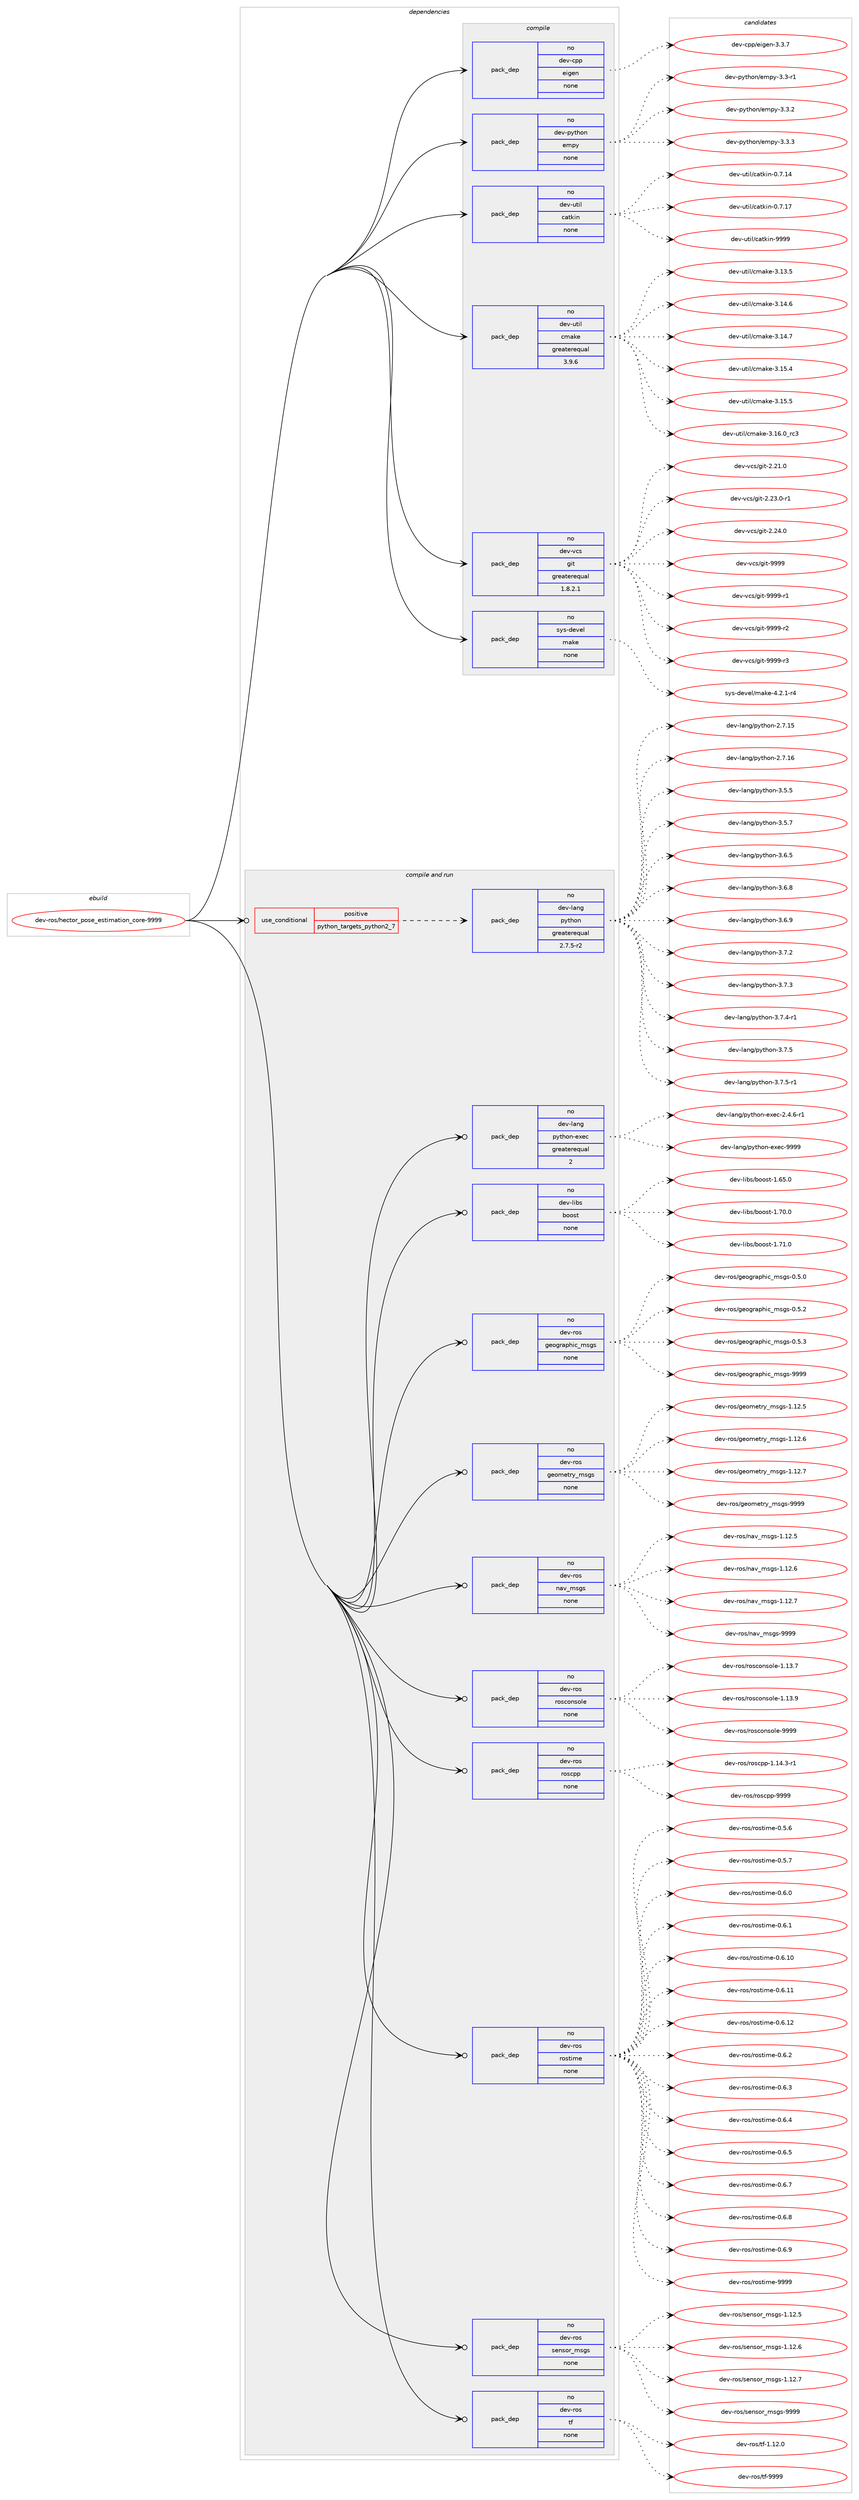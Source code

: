digraph prolog {

# *************
# Graph options
# *************

newrank=true;
concentrate=true;
compound=true;
graph [rankdir=LR,fontname=Helvetica,fontsize=10,ranksep=1.5];#, ranksep=2.5, nodesep=0.2];
edge  [arrowhead=vee];
node  [fontname=Helvetica,fontsize=10];

# **********
# The ebuild
# **********

subgraph cluster_leftcol {
color=gray;
rank=same;
label=<<i>ebuild</i>>;
id [label="dev-ros/hector_pose_estimation_core-9999", color=red, width=4, href="../dev-ros/hector_pose_estimation_core-9999.svg"];
}

# ****************
# The dependencies
# ****************

subgraph cluster_midcol {
color=gray;
label=<<i>dependencies</i>>;
subgraph cluster_compile {
fillcolor="#eeeeee";
style=filled;
label=<<i>compile</i>>;
subgraph pack488510 {
dependency653914 [label=<<TABLE BORDER="0" CELLBORDER="1" CELLSPACING="0" CELLPADDING="4" WIDTH="220"><TR><TD ROWSPAN="6" CELLPADDING="30">pack_dep</TD></TR><TR><TD WIDTH="110">no</TD></TR><TR><TD>dev-cpp</TD></TR><TR><TD>eigen</TD></TR><TR><TD>none</TD></TR><TR><TD></TD></TR></TABLE>>, shape=none, color=blue];
}
id:e -> dependency653914:w [weight=20,style="solid",arrowhead="vee"];
subgraph pack488511 {
dependency653915 [label=<<TABLE BORDER="0" CELLBORDER="1" CELLSPACING="0" CELLPADDING="4" WIDTH="220"><TR><TD ROWSPAN="6" CELLPADDING="30">pack_dep</TD></TR><TR><TD WIDTH="110">no</TD></TR><TR><TD>dev-python</TD></TR><TR><TD>empy</TD></TR><TR><TD>none</TD></TR><TR><TD></TD></TR></TABLE>>, shape=none, color=blue];
}
id:e -> dependency653915:w [weight=20,style="solid",arrowhead="vee"];
subgraph pack488512 {
dependency653916 [label=<<TABLE BORDER="0" CELLBORDER="1" CELLSPACING="0" CELLPADDING="4" WIDTH="220"><TR><TD ROWSPAN="6" CELLPADDING="30">pack_dep</TD></TR><TR><TD WIDTH="110">no</TD></TR><TR><TD>dev-util</TD></TR><TR><TD>catkin</TD></TR><TR><TD>none</TD></TR><TR><TD></TD></TR></TABLE>>, shape=none, color=blue];
}
id:e -> dependency653916:w [weight=20,style="solid",arrowhead="vee"];
subgraph pack488513 {
dependency653917 [label=<<TABLE BORDER="0" CELLBORDER="1" CELLSPACING="0" CELLPADDING="4" WIDTH="220"><TR><TD ROWSPAN="6" CELLPADDING="30">pack_dep</TD></TR><TR><TD WIDTH="110">no</TD></TR><TR><TD>dev-util</TD></TR><TR><TD>cmake</TD></TR><TR><TD>greaterequal</TD></TR><TR><TD>3.9.6</TD></TR></TABLE>>, shape=none, color=blue];
}
id:e -> dependency653917:w [weight=20,style="solid",arrowhead="vee"];
subgraph pack488514 {
dependency653918 [label=<<TABLE BORDER="0" CELLBORDER="1" CELLSPACING="0" CELLPADDING="4" WIDTH="220"><TR><TD ROWSPAN="6" CELLPADDING="30">pack_dep</TD></TR><TR><TD WIDTH="110">no</TD></TR><TR><TD>dev-vcs</TD></TR><TR><TD>git</TD></TR><TR><TD>greaterequal</TD></TR><TR><TD>1.8.2.1</TD></TR></TABLE>>, shape=none, color=blue];
}
id:e -> dependency653918:w [weight=20,style="solid",arrowhead="vee"];
subgraph pack488515 {
dependency653919 [label=<<TABLE BORDER="0" CELLBORDER="1" CELLSPACING="0" CELLPADDING="4" WIDTH="220"><TR><TD ROWSPAN="6" CELLPADDING="30">pack_dep</TD></TR><TR><TD WIDTH="110">no</TD></TR><TR><TD>sys-devel</TD></TR><TR><TD>make</TD></TR><TR><TD>none</TD></TR><TR><TD></TD></TR></TABLE>>, shape=none, color=blue];
}
id:e -> dependency653919:w [weight=20,style="solid",arrowhead="vee"];
}
subgraph cluster_compileandrun {
fillcolor="#eeeeee";
style=filled;
label=<<i>compile and run</i>>;
subgraph cond153498 {
dependency653920 [label=<<TABLE BORDER="0" CELLBORDER="1" CELLSPACING="0" CELLPADDING="4"><TR><TD ROWSPAN="3" CELLPADDING="10">use_conditional</TD></TR><TR><TD>positive</TD></TR><TR><TD>python_targets_python2_7</TD></TR></TABLE>>, shape=none, color=red];
subgraph pack488516 {
dependency653921 [label=<<TABLE BORDER="0" CELLBORDER="1" CELLSPACING="0" CELLPADDING="4" WIDTH="220"><TR><TD ROWSPAN="6" CELLPADDING="30">pack_dep</TD></TR><TR><TD WIDTH="110">no</TD></TR><TR><TD>dev-lang</TD></TR><TR><TD>python</TD></TR><TR><TD>greaterequal</TD></TR><TR><TD>2.7.5-r2</TD></TR></TABLE>>, shape=none, color=blue];
}
dependency653920:e -> dependency653921:w [weight=20,style="dashed",arrowhead="vee"];
}
id:e -> dependency653920:w [weight=20,style="solid",arrowhead="odotvee"];
subgraph pack488517 {
dependency653922 [label=<<TABLE BORDER="0" CELLBORDER="1" CELLSPACING="0" CELLPADDING="4" WIDTH="220"><TR><TD ROWSPAN="6" CELLPADDING="30">pack_dep</TD></TR><TR><TD WIDTH="110">no</TD></TR><TR><TD>dev-lang</TD></TR><TR><TD>python-exec</TD></TR><TR><TD>greaterequal</TD></TR><TR><TD>2</TD></TR></TABLE>>, shape=none, color=blue];
}
id:e -> dependency653922:w [weight=20,style="solid",arrowhead="odotvee"];
subgraph pack488518 {
dependency653923 [label=<<TABLE BORDER="0" CELLBORDER="1" CELLSPACING="0" CELLPADDING="4" WIDTH="220"><TR><TD ROWSPAN="6" CELLPADDING="30">pack_dep</TD></TR><TR><TD WIDTH="110">no</TD></TR><TR><TD>dev-libs</TD></TR><TR><TD>boost</TD></TR><TR><TD>none</TD></TR><TR><TD></TD></TR></TABLE>>, shape=none, color=blue];
}
id:e -> dependency653923:w [weight=20,style="solid",arrowhead="odotvee"];
subgraph pack488519 {
dependency653924 [label=<<TABLE BORDER="0" CELLBORDER="1" CELLSPACING="0" CELLPADDING="4" WIDTH="220"><TR><TD ROWSPAN="6" CELLPADDING="30">pack_dep</TD></TR><TR><TD WIDTH="110">no</TD></TR><TR><TD>dev-ros</TD></TR><TR><TD>geographic_msgs</TD></TR><TR><TD>none</TD></TR><TR><TD></TD></TR></TABLE>>, shape=none, color=blue];
}
id:e -> dependency653924:w [weight=20,style="solid",arrowhead="odotvee"];
subgraph pack488520 {
dependency653925 [label=<<TABLE BORDER="0" CELLBORDER="1" CELLSPACING="0" CELLPADDING="4" WIDTH="220"><TR><TD ROWSPAN="6" CELLPADDING="30">pack_dep</TD></TR><TR><TD WIDTH="110">no</TD></TR><TR><TD>dev-ros</TD></TR><TR><TD>geometry_msgs</TD></TR><TR><TD>none</TD></TR><TR><TD></TD></TR></TABLE>>, shape=none, color=blue];
}
id:e -> dependency653925:w [weight=20,style="solid",arrowhead="odotvee"];
subgraph pack488521 {
dependency653926 [label=<<TABLE BORDER="0" CELLBORDER="1" CELLSPACING="0" CELLPADDING="4" WIDTH="220"><TR><TD ROWSPAN="6" CELLPADDING="30">pack_dep</TD></TR><TR><TD WIDTH="110">no</TD></TR><TR><TD>dev-ros</TD></TR><TR><TD>nav_msgs</TD></TR><TR><TD>none</TD></TR><TR><TD></TD></TR></TABLE>>, shape=none, color=blue];
}
id:e -> dependency653926:w [weight=20,style="solid",arrowhead="odotvee"];
subgraph pack488522 {
dependency653927 [label=<<TABLE BORDER="0" CELLBORDER="1" CELLSPACING="0" CELLPADDING="4" WIDTH="220"><TR><TD ROWSPAN="6" CELLPADDING="30">pack_dep</TD></TR><TR><TD WIDTH="110">no</TD></TR><TR><TD>dev-ros</TD></TR><TR><TD>rosconsole</TD></TR><TR><TD>none</TD></TR><TR><TD></TD></TR></TABLE>>, shape=none, color=blue];
}
id:e -> dependency653927:w [weight=20,style="solid",arrowhead="odotvee"];
subgraph pack488523 {
dependency653928 [label=<<TABLE BORDER="0" CELLBORDER="1" CELLSPACING="0" CELLPADDING="4" WIDTH="220"><TR><TD ROWSPAN="6" CELLPADDING="30">pack_dep</TD></TR><TR><TD WIDTH="110">no</TD></TR><TR><TD>dev-ros</TD></TR><TR><TD>roscpp</TD></TR><TR><TD>none</TD></TR><TR><TD></TD></TR></TABLE>>, shape=none, color=blue];
}
id:e -> dependency653928:w [weight=20,style="solid",arrowhead="odotvee"];
subgraph pack488524 {
dependency653929 [label=<<TABLE BORDER="0" CELLBORDER="1" CELLSPACING="0" CELLPADDING="4" WIDTH="220"><TR><TD ROWSPAN="6" CELLPADDING="30">pack_dep</TD></TR><TR><TD WIDTH="110">no</TD></TR><TR><TD>dev-ros</TD></TR><TR><TD>rostime</TD></TR><TR><TD>none</TD></TR><TR><TD></TD></TR></TABLE>>, shape=none, color=blue];
}
id:e -> dependency653929:w [weight=20,style="solid",arrowhead="odotvee"];
subgraph pack488525 {
dependency653930 [label=<<TABLE BORDER="0" CELLBORDER="1" CELLSPACING="0" CELLPADDING="4" WIDTH="220"><TR><TD ROWSPAN="6" CELLPADDING="30">pack_dep</TD></TR><TR><TD WIDTH="110">no</TD></TR><TR><TD>dev-ros</TD></TR><TR><TD>sensor_msgs</TD></TR><TR><TD>none</TD></TR><TR><TD></TD></TR></TABLE>>, shape=none, color=blue];
}
id:e -> dependency653930:w [weight=20,style="solid",arrowhead="odotvee"];
subgraph pack488526 {
dependency653931 [label=<<TABLE BORDER="0" CELLBORDER="1" CELLSPACING="0" CELLPADDING="4" WIDTH="220"><TR><TD ROWSPAN="6" CELLPADDING="30">pack_dep</TD></TR><TR><TD WIDTH="110">no</TD></TR><TR><TD>dev-ros</TD></TR><TR><TD>tf</TD></TR><TR><TD>none</TD></TR><TR><TD></TD></TR></TABLE>>, shape=none, color=blue];
}
id:e -> dependency653931:w [weight=20,style="solid",arrowhead="odotvee"];
}
subgraph cluster_run {
fillcolor="#eeeeee";
style=filled;
label=<<i>run</i>>;
}
}

# **************
# The candidates
# **************

subgraph cluster_choices {
rank=same;
color=gray;
label=<<i>candidates</i>>;

subgraph choice488510 {
color=black;
nodesep=1;
choice100101118459911211247101105103101110455146514655 [label="dev-cpp/eigen-3.3.7", color=red, width=4,href="../dev-cpp/eigen-3.3.7.svg"];
dependency653914:e -> choice100101118459911211247101105103101110455146514655:w [style=dotted,weight="100"];
}
subgraph choice488511 {
color=black;
nodesep=1;
choice1001011184511212111610411111047101109112121455146514511449 [label="dev-python/empy-3.3-r1", color=red, width=4,href="../dev-python/empy-3.3-r1.svg"];
choice1001011184511212111610411111047101109112121455146514650 [label="dev-python/empy-3.3.2", color=red, width=4,href="../dev-python/empy-3.3.2.svg"];
choice1001011184511212111610411111047101109112121455146514651 [label="dev-python/empy-3.3.3", color=red, width=4,href="../dev-python/empy-3.3.3.svg"];
dependency653915:e -> choice1001011184511212111610411111047101109112121455146514511449:w [style=dotted,weight="100"];
dependency653915:e -> choice1001011184511212111610411111047101109112121455146514650:w [style=dotted,weight="100"];
dependency653915:e -> choice1001011184511212111610411111047101109112121455146514651:w [style=dotted,weight="100"];
}
subgraph choice488512 {
color=black;
nodesep=1;
choice1001011184511711610510847999711610710511045484655464952 [label="dev-util/catkin-0.7.14", color=red, width=4,href="../dev-util/catkin-0.7.14.svg"];
choice1001011184511711610510847999711610710511045484655464955 [label="dev-util/catkin-0.7.17", color=red, width=4,href="../dev-util/catkin-0.7.17.svg"];
choice100101118451171161051084799971161071051104557575757 [label="dev-util/catkin-9999", color=red, width=4,href="../dev-util/catkin-9999.svg"];
dependency653916:e -> choice1001011184511711610510847999711610710511045484655464952:w [style=dotted,weight="100"];
dependency653916:e -> choice1001011184511711610510847999711610710511045484655464955:w [style=dotted,weight="100"];
dependency653916:e -> choice100101118451171161051084799971161071051104557575757:w [style=dotted,weight="100"];
}
subgraph choice488513 {
color=black;
nodesep=1;
choice1001011184511711610510847991099710710145514649514653 [label="dev-util/cmake-3.13.5", color=red, width=4,href="../dev-util/cmake-3.13.5.svg"];
choice1001011184511711610510847991099710710145514649524654 [label="dev-util/cmake-3.14.6", color=red, width=4,href="../dev-util/cmake-3.14.6.svg"];
choice1001011184511711610510847991099710710145514649524655 [label="dev-util/cmake-3.14.7", color=red, width=4,href="../dev-util/cmake-3.14.7.svg"];
choice1001011184511711610510847991099710710145514649534652 [label="dev-util/cmake-3.15.4", color=red, width=4,href="../dev-util/cmake-3.15.4.svg"];
choice1001011184511711610510847991099710710145514649534653 [label="dev-util/cmake-3.15.5", color=red, width=4,href="../dev-util/cmake-3.15.5.svg"];
choice1001011184511711610510847991099710710145514649544648951149951 [label="dev-util/cmake-3.16.0_rc3", color=red, width=4,href="../dev-util/cmake-3.16.0_rc3.svg"];
dependency653917:e -> choice1001011184511711610510847991099710710145514649514653:w [style=dotted,weight="100"];
dependency653917:e -> choice1001011184511711610510847991099710710145514649524654:w [style=dotted,weight="100"];
dependency653917:e -> choice1001011184511711610510847991099710710145514649524655:w [style=dotted,weight="100"];
dependency653917:e -> choice1001011184511711610510847991099710710145514649534652:w [style=dotted,weight="100"];
dependency653917:e -> choice1001011184511711610510847991099710710145514649534653:w [style=dotted,weight="100"];
dependency653917:e -> choice1001011184511711610510847991099710710145514649544648951149951:w [style=dotted,weight="100"];
}
subgraph choice488514 {
color=black;
nodesep=1;
choice10010111845118991154710310511645504650494648 [label="dev-vcs/git-2.21.0", color=red, width=4,href="../dev-vcs/git-2.21.0.svg"];
choice100101118451189911547103105116455046505146484511449 [label="dev-vcs/git-2.23.0-r1", color=red, width=4,href="../dev-vcs/git-2.23.0-r1.svg"];
choice10010111845118991154710310511645504650524648 [label="dev-vcs/git-2.24.0", color=red, width=4,href="../dev-vcs/git-2.24.0.svg"];
choice1001011184511899115471031051164557575757 [label="dev-vcs/git-9999", color=red, width=4,href="../dev-vcs/git-9999.svg"];
choice10010111845118991154710310511645575757574511449 [label="dev-vcs/git-9999-r1", color=red, width=4,href="../dev-vcs/git-9999-r1.svg"];
choice10010111845118991154710310511645575757574511450 [label="dev-vcs/git-9999-r2", color=red, width=4,href="../dev-vcs/git-9999-r2.svg"];
choice10010111845118991154710310511645575757574511451 [label="dev-vcs/git-9999-r3", color=red, width=4,href="../dev-vcs/git-9999-r3.svg"];
dependency653918:e -> choice10010111845118991154710310511645504650494648:w [style=dotted,weight="100"];
dependency653918:e -> choice100101118451189911547103105116455046505146484511449:w [style=dotted,weight="100"];
dependency653918:e -> choice10010111845118991154710310511645504650524648:w [style=dotted,weight="100"];
dependency653918:e -> choice1001011184511899115471031051164557575757:w [style=dotted,weight="100"];
dependency653918:e -> choice10010111845118991154710310511645575757574511449:w [style=dotted,weight="100"];
dependency653918:e -> choice10010111845118991154710310511645575757574511450:w [style=dotted,weight="100"];
dependency653918:e -> choice10010111845118991154710310511645575757574511451:w [style=dotted,weight="100"];
}
subgraph choice488515 {
color=black;
nodesep=1;
choice1151211154510010111810110847109971071014552465046494511452 [label="sys-devel/make-4.2.1-r4", color=red, width=4,href="../sys-devel/make-4.2.1-r4.svg"];
dependency653919:e -> choice1151211154510010111810110847109971071014552465046494511452:w [style=dotted,weight="100"];
}
subgraph choice488516 {
color=black;
nodesep=1;
choice10010111845108971101034711212111610411111045504655464953 [label="dev-lang/python-2.7.15", color=red, width=4,href="../dev-lang/python-2.7.15.svg"];
choice10010111845108971101034711212111610411111045504655464954 [label="dev-lang/python-2.7.16", color=red, width=4,href="../dev-lang/python-2.7.16.svg"];
choice100101118451089711010347112121116104111110455146534653 [label="dev-lang/python-3.5.5", color=red, width=4,href="../dev-lang/python-3.5.5.svg"];
choice100101118451089711010347112121116104111110455146534655 [label="dev-lang/python-3.5.7", color=red, width=4,href="../dev-lang/python-3.5.7.svg"];
choice100101118451089711010347112121116104111110455146544653 [label="dev-lang/python-3.6.5", color=red, width=4,href="../dev-lang/python-3.6.5.svg"];
choice100101118451089711010347112121116104111110455146544656 [label="dev-lang/python-3.6.8", color=red, width=4,href="../dev-lang/python-3.6.8.svg"];
choice100101118451089711010347112121116104111110455146544657 [label="dev-lang/python-3.6.9", color=red, width=4,href="../dev-lang/python-3.6.9.svg"];
choice100101118451089711010347112121116104111110455146554650 [label="dev-lang/python-3.7.2", color=red, width=4,href="../dev-lang/python-3.7.2.svg"];
choice100101118451089711010347112121116104111110455146554651 [label="dev-lang/python-3.7.3", color=red, width=4,href="../dev-lang/python-3.7.3.svg"];
choice1001011184510897110103471121211161041111104551465546524511449 [label="dev-lang/python-3.7.4-r1", color=red, width=4,href="../dev-lang/python-3.7.4-r1.svg"];
choice100101118451089711010347112121116104111110455146554653 [label="dev-lang/python-3.7.5", color=red, width=4,href="../dev-lang/python-3.7.5.svg"];
choice1001011184510897110103471121211161041111104551465546534511449 [label="dev-lang/python-3.7.5-r1", color=red, width=4,href="../dev-lang/python-3.7.5-r1.svg"];
dependency653921:e -> choice10010111845108971101034711212111610411111045504655464953:w [style=dotted,weight="100"];
dependency653921:e -> choice10010111845108971101034711212111610411111045504655464954:w [style=dotted,weight="100"];
dependency653921:e -> choice100101118451089711010347112121116104111110455146534653:w [style=dotted,weight="100"];
dependency653921:e -> choice100101118451089711010347112121116104111110455146534655:w [style=dotted,weight="100"];
dependency653921:e -> choice100101118451089711010347112121116104111110455146544653:w [style=dotted,weight="100"];
dependency653921:e -> choice100101118451089711010347112121116104111110455146544656:w [style=dotted,weight="100"];
dependency653921:e -> choice100101118451089711010347112121116104111110455146544657:w [style=dotted,weight="100"];
dependency653921:e -> choice100101118451089711010347112121116104111110455146554650:w [style=dotted,weight="100"];
dependency653921:e -> choice100101118451089711010347112121116104111110455146554651:w [style=dotted,weight="100"];
dependency653921:e -> choice1001011184510897110103471121211161041111104551465546524511449:w [style=dotted,weight="100"];
dependency653921:e -> choice100101118451089711010347112121116104111110455146554653:w [style=dotted,weight="100"];
dependency653921:e -> choice1001011184510897110103471121211161041111104551465546534511449:w [style=dotted,weight="100"];
}
subgraph choice488517 {
color=black;
nodesep=1;
choice10010111845108971101034711212111610411111045101120101994550465246544511449 [label="dev-lang/python-exec-2.4.6-r1", color=red, width=4,href="../dev-lang/python-exec-2.4.6-r1.svg"];
choice10010111845108971101034711212111610411111045101120101994557575757 [label="dev-lang/python-exec-9999", color=red, width=4,href="../dev-lang/python-exec-9999.svg"];
dependency653922:e -> choice10010111845108971101034711212111610411111045101120101994550465246544511449:w [style=dotted,weight="100"];
dependency653922:e -> choice10010111845108971101034711212111610411111045101120101994557575757:w [style=dotted,weight="100"];
}
subgraph choice488518 {
color=black;
nodesep=1;
choice1001011184510810598115479811111111511645494654534648 [label="dev-libs/boost-1.65.0", color=red, width=4,href="../dev-libs/boost-1.65.0.svg"];
choice1001011184510810598115479811111111511645494655484648 [label="dev-libs/boost-1.70.0", color=red, width=4,href="../dev-libs/boost-1.70.0.svg"];
choice1001011184510810598115479811111111511645494655494648 [label="dev-libs/boost-1.71.0", color=red, width=4,href="../dev-libs/boost-1.71.0.svg"];
dependency653923:e -> choice1001011184510810598115479811111111511645494654534648:w [style=dotted,weight="100"];
dependency653923:e -> choice1001011184510810598115479811111111511645494655484648:w [style=dotted,weight="100"];
dependency653923:e -> choice1001011184510810598115479811111111511645494655494648:w [style=dotted,weight="100"];
}
subgraph choice488519 {
color=black;
nodesep=1;
choice1001011184511411111547103101111103114971121041059995109115103115454846534648 [label="dev-ros/geographic_msgs-0.5.0", color=red, width=4,href="../dev-ros/geographic_msgs-0.5.0.svg"];
choice1001011184511411111547103101111103114971121041059995109115103115454846534650 [label="dev-ros/geographic_msgs-0.5.2", color=red, width=4,href="../dev-ros/geographic_msgs-0.5.2.svg"];
choice1001011184511411111547103101111103114971121041059995109115103115454846534651 [label="dev-ros/geographic_msgs-0.5.3", color=red, width=4,href="../dev-ros/geographic_msgs-0.5.3.svg"];
choice10010111845114111115471031011111031149711210410599951091151031154557575757 [label="dev-ros/geographic_msgs-9999", color=red, width=4,href="../dev-ros/geographic_msgs-9999.svg"];
dependency653924:e -> choice1001011184511411111547103101111103114971121041059995109115103115454846534648:w [style=dotted,weight="100"];
dependency653924:e -> choice1001011184511411111547103101111103114971121041059995109115103115454846534650:w [style=dotted,weight="100"];
dependency653924:e -> choice1001011184511411111547103101111103114971121041059995109115103115454846534651:w [style=dotted,weight="100"];
dependency653924:e -> choice10010111845114111115471031011111031149711210410599951091151031154557575757:w [style=dotted,weight="100"];
}
subgraph choice488520 {
color=black;
nodesep=1;
choice10010111845114111115471031011111091011161141219510911510311545494649504653 [label="dev-ros/geometry_msgs-1.12.5", color=red, width=4,href="../dev-ros/geometry_msgs-1.12.5.svg"];
choice10010111845114111115471031011111091011161141219510911510311545494649504654 [label="dev-ros/geometry_msgs-1.12.6", color=red, width=4,href="../dev-ros/geometry_msgs-1.12.6.svg"];
choice10010111845114111115471031011111091011161141219510911510311545494649504655 [label="dev-ros/geometry_msgs-1.12.7", color=red, width=4,href="../dev-ros/geometry_msgs-1.12.7.svg"];
choice1001011184511411111547103101111109101116114121951091151031154557575757 [label="dev-ros/geometry_msgs-9999", color=red, width=4,href="../dev-ros/geometry_msgs-9999.svg"];
dependency653925:e -> choice10010111845114111115471031011111091011161141219510911510311545494649504653:w [style=dotted,weight="100"];
dependency653925:e -> choice10010111845114111115471031011111091011161141219510911510311545494649504654:w [style=dotted,weight="100"];
dependency653925:e -> choice10010111845114111115471031011111091011161141219510911510311545494649504655:w [style=dotted,weight="100"];
dependency653925:e -> choice1001011184511411111547103101111109101116114121951091151031154557575757:w [style=dotted,weight="100"];
}
subgraph choice488521 {
color=black;
nodesep=1;
choice1001011184511411111547110971189510911510311545494649504653 [label="dev-ros/nav_msgs-1.12.5", color=red, width=4,href="../dev-ros/nav_msgs-1.12.5.svg"];
choice1001011184511411111547110971189510911510311545494649504654 [label="dev-ros/nav_msgs-1.12.6", color=red, width=4,href="../dev-ros/nav_msgs-1.12.6.svg"];
choice1001011184511411111547110971189510911510311545494649504655 [label="dev-ros/nav_msgs-1.12.7", color=red, width=4,href="../dev-ros/nav_msgs-1.12.7.svg"];
choice100101118451141111154711097118951091151031154557575757 [label="dev-ros/nav_msgs-9999", color=red, width=4,href="../dev-ros/nav_msgs-9999.svg"];
dependency653926:e -> choice1001011184511411111547110971189510911510311545494649504653:w [style=dotted,weight="100"];
dependency653926:e -> choice1001011184511411111547110971189510911510311545494649504654:w [style=dotted,weight="100"];
dependency653926:e -> choice1001011184511411111547110971189510911510311545494649504655:w [style=dotted,weight="100"];
dependency653926:e -> choice100101118451141111154711097118951091151031154557575757:w [style=dotted,weight="100"];
}
subgraph choice488522 {
color=black;
nodesep=1;
choice10010111845114111115471141111159911111011511110810145494649514655 [label="dev-ros/rosconsole-1.13.7", color=red, width=4,href="../dev-ros/rosconsole-1.13.7.svg"];
choice10010111845114111115471141111159911111011511110810145494649514657 [label="dev-ros/rosconsole-1.13.9", color=red, width=4,href="../dev-ros/rosconsole-1.13.9.svg"];
choice1001011184511411111547114111115991111101151111081014557575757 [label="dev-ros/rosconsole-9999", color=red, width=4,href="../dev-ros/rosconsole-9999.svg"];
dependency653927:e -> choice10010111845114111115471141111159911111011511110810145494649514655:w [style=dotted,weight="100"];
dependency653927:e -> choice10010111845114111115471141111159911111011511110810145494649514657:w [style=dotted,weight="100"];
dependency653927:e -> choice1001011184511411111547114111115991111101151111081014557575757:w [style=dotted,weight="100"];
}
subgraph choice488523 {
color=black;
nodesep=1;
choice100101118451141111154711411111599112112454946495246514511449 [label="dev-ros/roscpp-1.14.3-r1", color=red, width=4,href="../dev-ros/roscpp-1.14.3-r1.svg"];
choice1001011184511411111547114111115991121124557575757 [label="dev-ros/roscpp-9999", color=red, width=4,href="../dev-ros/roscpp-9999.svg"];
dependency653928:e -> choice100101118451141111154711411111599112112454946495246514511449:w [style=dotted,weight="100"];
dependency653928:e -> choice1001011184511411111547114111115991121124557575757:w [style=dotted,weight="100"];
}
subgraph choice488524 {
color=black;
nodesep=1;
choice1001011184511411111547114111115116105109101454846534654 [label="dev-ros/rostime-0.5.6", color=red, width=4,href="../dev-ros/rostime-0.5.6.svg"];
choice1001011184511411111547114111115116105109101454846534655 [label="dev-ros/rostime-0.5.7", color=red, width=4,href="../dev-ros/rostime-0.5.7.svg"];
choice1001011184511411111547114111115116105109101454846544648 [label="dev-ros/rostime-0.6.0", color=red, width=4,href="../dev-ros/rostime-0.6.0.svg"];
choice1001011184511411111547114111115116105109101454846544649 [label="dev-ros/rostime-0.6.1", color=red, width=4,href="../dev-ros/rostime-0.6.1.svg"];
choice100101118451141111154711411111511610510910145484654464948 [label="dev-ros/rostime-0.6.10", color=red, width=4,href="../dev-ros/rostime-0.6.10.svg"];
choice100101118451141111154711411111511610510910145484654464949 [label="dev-ros/rostime-0.6.11", color=red, width=4,href="../dev-ros/rostime-0.6.11.svg"];
choice100101118451141111154711411111511610510910145484654464950 [label="dev-ros/rostime-0.6.12", color=red, width=4,href="../dev-ros/rostime-0.6.12.svg"];
choice1001011184511411111547114111115116105109101454846544650 [label="dev-ros/rostime-0.6.2", color=red, width=4,href="../dev-ros/rostime-0.6.2.svg"];
choice1001011184511411111547114111115116105109101454846544651 [label="dev-ros/rostime-0.6.3", color=red, width=4,href="../dev-ros/rostime-0.6.3.svg"];
choice1001011184511411111547114111115116105109101454846544652 [label="dev-ros/rostime-0.6.4", color=red, width=4,href="../dev-ros/rostime-0.6.4.svg"];
choice1001011184511411111547114111115116105109101454846544653 [label="dev-ros/rostime-0.6.5", color=red, width=4,href="../dev-ros/rostime-0.6.5.svg"];
choice1001011184511411111547114111115116105109101454846544655 [label="dev-ros/rostime-0.6.7", color=red, width=4,href="../dev-ros/rostime-0.6.7.svg"];
choice1001011184511411111547114111115116105109101454846544656 [label="dev-ros/rostime-0.6.8", color=red, width=4,href="../dev-ros/rostime-0.6.8.svg"];
choice1001011184511411111547114111115116105109101454846544657 [label="dev-ros/rostime-0.6.9", color=red, width=4,href="../dev-ros/rostime-0.6.9.svg"];
choice10010111845114111115471141111151161051091014557575757 [label="dev-ros/rostime-9999", color=red, width=4,href="../dev-ros/rostime-9999.svg"];
dependency653929:e -> choice1001011184511411111547114111115116105109101454846534654:w [style=dotted,weight="100"];
dependency653929:e -> choice1001011184511411111547114111115116105109101454846534655:w [style=dotted,weight="100"];
dependency653929:e -> choice1001011184511411111547114111115116105109101454846544648:w [style=dotted,weight="100"];
dependency653929:e -> choice1001011184511411111547114111115116105109101454846544649:w [style=dotted,weight="100"];
dependency653929:e -> choice100101118451141111154711411111511610510910145484654464948:w [style=dotted,weight="100"];
dependency653929:e -> choice100101118451141111154711411111511610510910145484654464949:w [style=dotted,weight="100"];
dependency653929:e -> choice100101118451141111154711411111511610510910145484654464950:w [style=dotted,weight="100"];
dependency653929:e -> choice1001011184511411111547114111115116105109101454846544650:w [style=dotted,weight="100"];
dependency653929:e -> choice1001011184511411111547114111115116105109101454846544651:w [style=dotted,weight="100"];
dependency653929:e -> choice1001011184511411111547114111115116105109101454846544652:w [style=dotted,weight="100"];
dependency653929:e -> choice1001011184511411111547114111115116105109101454846544653:w [style=dotted,weight="100"];
dependency653929:e -> choice1001011184511411111547114111115116105109101454846544655:w [style=dotted,weight="100"];
dependency653929:e -> choice1001011184511411111547114111115116105109101454846544656:w [style=dotted,weight="100"];
dependency653929:e -> choice1001011184511411111547114111115116105109101454846544657:w [style=dotted,weight="100"];
dependency653929:e -> choice10010111845114111115471141111151161051091014557575757:w [style=dotted,weight="100"];
}
subgraph choice488525 {
color=black;
nodesep=1;
choice10010111845114111115471151011101151111149510911510311545494649504653 [label="dev-ros/sensor_msgs-1.12.5", color=red, width=4,href="../dev-ros/sensor_msgs-1.12.5.svg"];
choice10010111845114111115471151011101151111149510911510311545494649504654 [label="dev-ros/sensor_msgs-1.12.6", color=red, width=4,href="../dev-ros/sensor_msgs-1.12.6.svg"];
choice10010111845114111115471151011101151111149510911510311545494649504655 [label="dev-ros/sensor_msgs-1.12.7", color=red, width=4,href="../dev-ros/sensor_msgs-1.12.7.svg"];
choice1001011184511411111547115101110115111114951091151031154557575757 [label="dev-ros/sensor_msgs-9999", color=red, width=4,href="../dev-ros/sensor_msgs-9999.svg"];
dependency653930:e -> choice10010111845114111115471151011101151111149510911510311545494649504653:w [style=dotted,weight="100"];
dependency653930:e -> choice10010111845114111115471151011101151111149510911510311545494649504654:w [style=dotted,weight="100"];
dependency653930:e -> choice10010111845114111115471151011101151111149510911510311545494649504655:w [style=dotted,weight="100"];
dependency653930:e -> choice1001011184511411111547115101110115111114951091151031154557575757:w [style=dotted,weight="100"];
}
subgraph choice488526 {
color=black;
nodesep=1;
choice100101118451141111154711610245494649504648 [label="dev-ros/tf-1.12.0", color=red, width=4,href="../dev-ros/tf-1.12.0.svg"];
choice10010111845114111115471161024557575757 [label="dev-ros/tf-9999", color=red, width=4,href="../dev-ros/tf-9999.svg"];
dependency653931:e -> choice100101118451141111154711610245494649504648:w [style=dotted,weight="100"];
dependency653931:e -> choice10010111845114111115471161024557575757:w [style=dotted,weight="100"];
}
}

}
